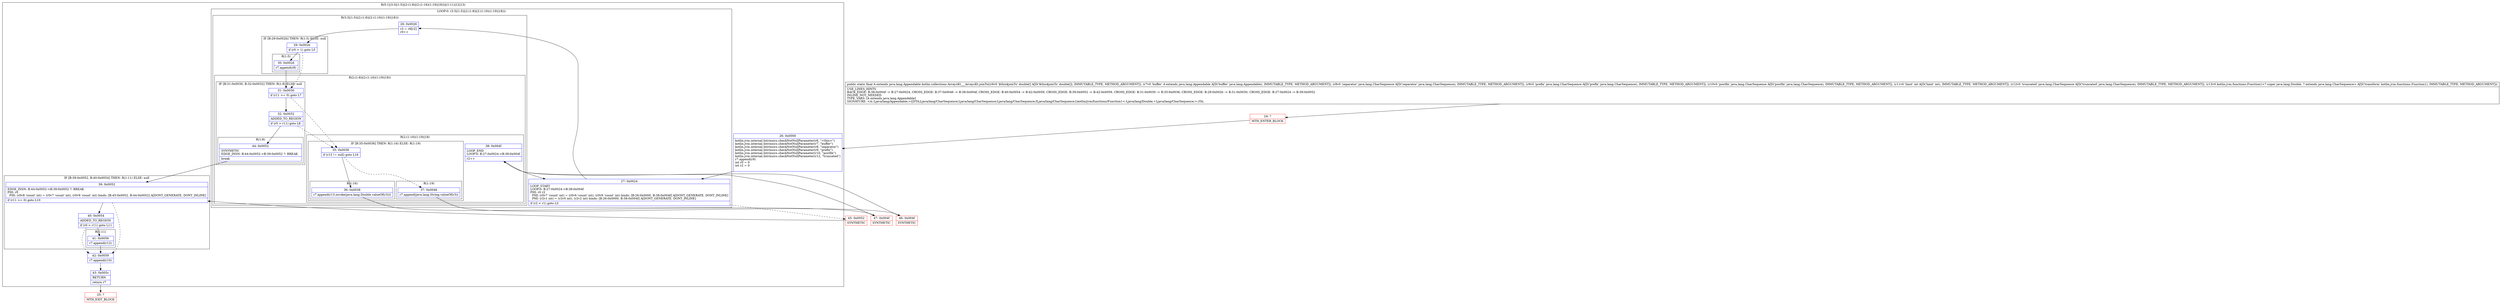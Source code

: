 digraph "CFG forkotlin.collections.ArraysKt___ArraysKt.joinTo([DLjava\/lang\/Appendable;Ljava\/lang\/CharSequence;Ljava\/lang\/CharSequence;Ljava\/lang\/CharSequence;ILjava\/lang\/CharSequence;Lkotlin\/jvm\/functions\/Function1;)Ljava\/lang\/Appendable;" {
subgraph cluster_Region_676905948 {
label = "R(5:1|(3:3|(1:5)|(2:(1:8)|(2:(1:16)(1:19)|18)))|(1:11)|12|13)";
node [shape=record,color=blue];
Node_26 [shape=record,label="{26\:\ 0x0000|kotlin.jvm.internal.Intrinsics.checkNotNullParameter(r6, \"\<this\>\")\lkotlin.jvm.internal.Intrinsics.checkNotNullParameter(r7, \"buffer\")\lkotlin.jvm.internal.Intrinsics.checkNotNullParameter(r8, \"separator\")\lkotlin.jvm.internal.Intrinsics.checkNotNullParameter(r9, \"prefix\")\lkotlin.jvm.internal.Intrinsics.checkNotNullParameter(r10, \"postfix\")\lkotlin.jvm.internal.Intrinsics.checkNotNullParameter(r12, \"truncated\")\lr7.append(r9)\lint r0 = 0\lint r2 = 0\l\l}"];
subgraph cluster_LoopRegion_619411792 {
label = "LOOP:0: (3:3|(1:5)|(2:(1:8)|(2:(1:16)(1:19)|18)))";
node [shape=record,color=blue];
Node_27 [shape=record,label="{27\:\ 0x0024|LOOP_START\lLOOP:0: B:27:0x0024\-\>B:38:0x004f\lPHI: r0 r2 \l  PHI: (r0v7 'count' int) = (r0v6 'count' int), (r0v9 'count' int) binds: [B:26:0x0000, B:38:0x004f] A[DONT_GENERATE, DONT_INLINE]\l  PHI: (r2v1 int) = (r2v0 int), (r2v2 int) binds: [B:26:0x0000, B:38:0x004f] A[DONT_GENERATE, DONT_INLINE]\l|if (r2 \< r1) goto L3\l}"];
subgraph cluster_Region_1294862710 {
label = "R(3:3|(1:5)|(2:(1:8)|(2:(1:16)(1:19)|18)))";
node [shape=record,color=blue];
Node_28 [shape=record,label="{28\:\ 0x0026|r3 = r6[r2]\lr0++\l}"];
subgraph cluster_IfRegion_262693132 {
label = "IF [B:29:0x002b] THEN: R(1:5) ELSE: null";
node [shape=record,color=blue];
Node_29 [shape=record,label="{29\:\ 0x002b|if (r0 \> 1) goto L5\l}"];
subgraph cluster_Region_1033109746 {
label = "R(1:5)";
node [shape=record,color=blue];
Node_30 [shape=record,label="{30\:\ 0x002d|r7.append(r8)\l}"];
}
}
subgraph cluster_Region_1462637202 {
label = "R(2:(1:8)|(2:(1:16)(1:19)|18))";
node [shape=record,color=blue];
subgraph cluster_IfRegion_1635779846 {
label = "IF [B:31:0x0030, B:32:0x0032] THEN: R(1:8) ELSE: null";
node [shape=record,color=blue];
Node_31 [shape=record,label="{31\:\ 0x0030|if (r11 \>= 0) goto L7\l}"];
Node_32 [shape=record,label="{32\:\ 0x0032|ADDED_TO_REGION\l|if (r0 \> r11) goto L8\l}"];
subgraph cluster_Region_1522931948 {
label = "R(1:8)";
node [shape=record,color=blue];
Node_44 [shape=record,label="{44\:\ 0x0052|SYNTHETIC\lEDGE_INSN: B:44:0x0052\-\>B:39:0x0052 ?: BREAK  \l|break\l}"];
}
}
subgraph cluster_Region_1557714425 {
label = "R(2:(1:16)(1:19)|18)";
node [shape=record,color=blue];
subgraph cluster_IfRegion_622381853 {
label = "IF [B:35:0x0036] THEN: R(1:16) ELSE: R(1:19)";
node [shape=record,color=blue];
Node_35 [shape=record,label="{35\:\ 0x0036|if (r13 != null) goto L16\l}"];
subgraph cluster_Region_941022428 {
label = "R(1:16)";
node [shape=record,color=blue];
Node_36 [shape=record,label="{36\:\ 0x0038|r7.append(r13.invoke(java.lang.Double.valueOf(r3)))\l}"];
}
subgraph cluster_Region_529261518 {
label = "R(1:19)";
node [shape=record,color=blue];
Node_37 [shape=record,label="{37\:\ 0x0046|r7.append(java.lang.String.valueOf(r3))\l}"];
}
}
Node_38 [shape=record,label="{38\:\ 0x004f|LOOP_END\lLOOP:0: B:27:0x0024\-\>B:38:0x004f\l|r2++\l}"];
}
}
}
}
subgraph cluster_IfRegion_644874643 {
label = "IF [B:39:0x0052, B:40:0x0054] THEN: R(1:11) ELSE: null";
node [shape=record,color=blue];
Node_39 [shape=record,label="{39\:\ 0x0052|EDGE_INSN: B:44:0x0052\-\>B:39:0x0052 ?: BREAK  \lPHI: r0 \l  PHI: (r0v8 'count' int) = (r0v7 'count' int), (r0v9 'count' int) binds: [B:45:0x0052, B:44:0x0052] A[DONT_GENERATE, DONT_INLINE]\l|if (r11 \>= 0) goto L10\l}"];
Node_40 [shape=record,label="{40\:\ 0x0054|ADDED_TO_REGION\l|if (r0 \> r11) goto L11\l}"];
subgraph cluster_Region_1977653675 {
label = "R(1:11)";
node [shape=record,color=blue];
Node_41 [shape=record,label="{41\:\ 0x0056|r7.append(r12)\l}"];
}
}
Node_42 [shape=record,label="{42\:\ 0x0059|r7.append(r10)\l}"];
Node_43 [shape=record,label="{43\:\ 0x005c|RETURN\l|return r7\l}"];
}
Node_24 [shape=record,color=red,label="{24\:\ ?|MTH_ENTER_BLOCK\l}"];
Node_25 [shape=record,color=red,label="{25\:\ ?|MTH_EXIT_BLOCK\l}"];
Node_47 [shape=record,color=red,label="{47\:\ 0x004f|SYNTHETIC\l}"];
Node_46 [shape=record,color=red,label="{46\:\ 0x004f|SYNTHETIC\l}"];
Node_45 [shape=record,color=red,label="{45\:\ 0x0052|SYNTHETIC\l}"];
MethodNode[shape=record,label="{public static final A extends java.lang.Appendable kotlin.collections.ArraysKt___ArraysKt.joinTo((r6v0 '$this$joinTo' double[] A[D('$this$joinTo' double[]), IMMUTABLE_TYPE, METHOD_ARGUMENT]), (r7v0 'buffer' A extends java.lang.Appendable A[D('buffer' java.lang.Appendable), IMMUTABLE_TYPE, METHOD_ARGUMENT]), (r8v0 'separator' java.lang.CharSequence A[D('separator' java.lang.CharSequence), IMMUTABLE_TYPE, METHOD_ARGUMENT]), (r9v0 'prefix' java.lang.CharSequence A[D('prefix' java.lang.CharSequence), IMMUTABLE_TYPE, METHOD_ARGUMENT]), (r10v0 'postfix' java.lang.CharSequence A[D('postfix' java.lang.CharSequence), IMMUTABLE_TYPE, METHOD_ARGUMENT]), (r11v0 'limit' int A[D('limit' int), IMMUTABLE_TYPE, METHOD_ARGUMENT]), (r12v0 'truncated' java.lang.CharSequence A[D('truncated' java.lang.CharSequence), IMMUTABLE_TYPE, METHOD_ARGUMENT]), (r13v0 kotlin.jvm.functions.Function1\<? super java.lang.Double, ? extends java.lang.CharSequence\> A[D('transform' kotlin.jvm.functions.Function1), IMMUTABLE_TYPE, METHOD_ARGUMENT]))  | USE_LINES_HINTS\lBACK_EDGE: B:38:0x004f \-\> B:27:0x0024, CROSS_EDGE: B:37:0x0046 \-\> B:38:0x004f, CROSS_EDGE: B:40:0x0054 \-\> B:42:0x0059, CROSS_EDGE: B:39:0x0052 \-\> B:42:0x0059, CROSS_EDGE: B:31:0x0030 \-\> B:35:0x0036, CROSS_EDGE: B:29:0x002b \-\> B:31:0x0030, CROSS_EDGE: B:27:0x0024 \-\> B:39:0x0052\lINLINE_NOT_NEEDED\lTYPE_VARS: [A extends java.lang.Appendable]\lSIGNATURE: \<A::Ljava\/lang\/Appendable;\>([DTA;Ljava\/lang\/CharSequence;Ljava\/lang\/CharSequence;Ljava\/lang\/CharSequence;ILjava\/lang\/CharSequence;Lkotlin\/jvm\/functions\/Function1\<\-Ljava\/lang\/Double;+Ljava\/lang\/CharSequence;\>;)TA;\l}"];
MethodNode -> Node_24;Node_26 -> Node_27;
Node_27 -> Node_28;
Node_27 -> Node_45[style=dashed];
Node_28 -> Node_29;
Node_29 -> Node_30;
Node_29 -> Node_31[style=dashed];
Node_30 -> Node_31;
Node_31 -> Node_32;
Node_31 -> Node_35[style=dashed];
Node_32 -> Node_35[style=dashed];
Node_32 -> Node_44;
Node_44 -> Node_39;
Node_35 -> Node_36;
Node_35 -> Node_37[style=dashed];
Node_36 -> Node_47;
Node_37 -> Node_46;
Node_38 -> Node_27;
Node_39 -> Node_40;
Node_39 -> Node_42[style=dashed];
Node_40 -> Node_41;
Node_40 -> Node_42[style=dashed];
Node_41 -> Node_42;
Node_42 -> Node_43;
Node_43 -> Node_25;
Node_24 -> Node_26;
Node_47 -> Node_38;
Node_46 -> Node_38;
Node_45 -> Node_39;
}

